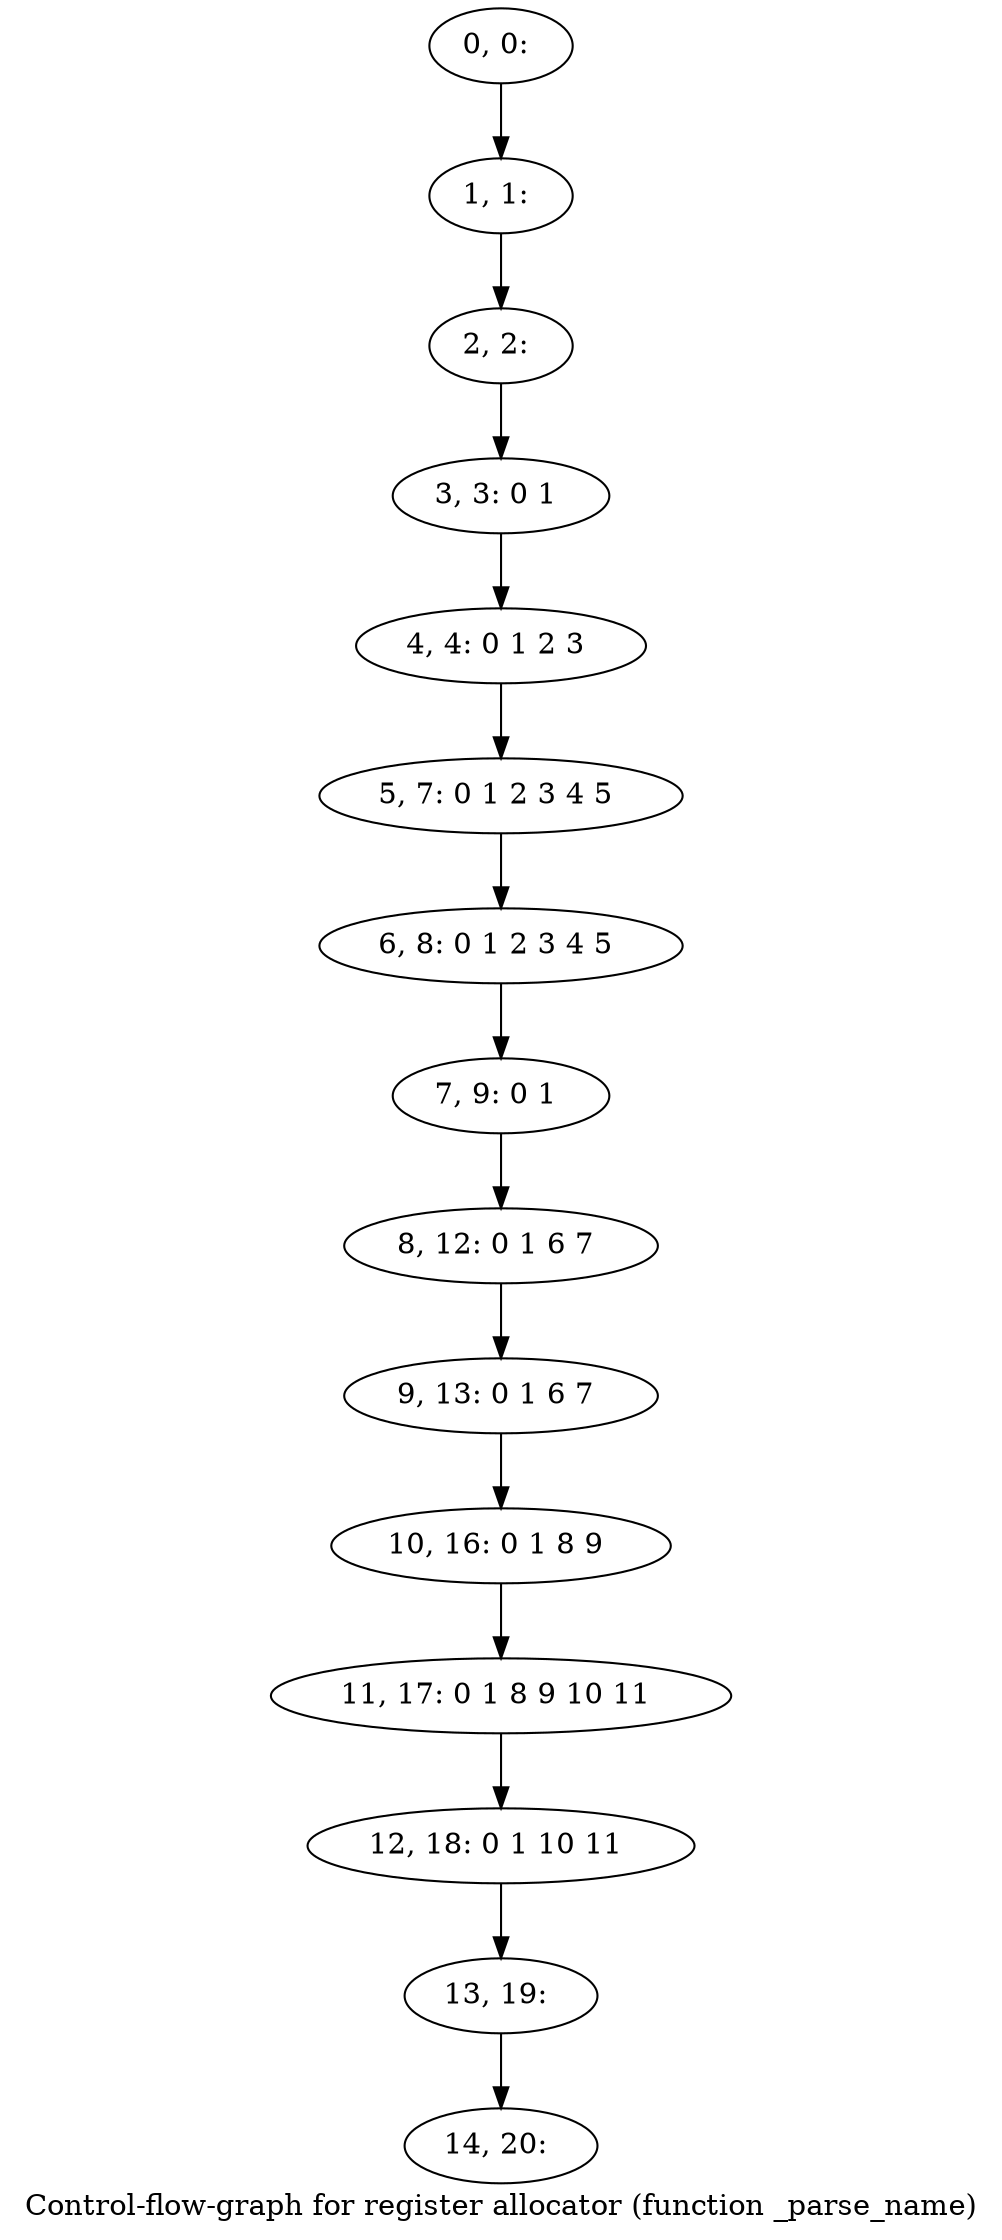digraph G {
graph [label="Control-flow-graph for register allocator (function _parse_name)"]
0[label="0, 0: "];
1[label="1, 1: "];
2[label="2, 2: "];
3[label="3, 3: 0 1 "];
4[label="4, 4: 0 1 2 3 "];
5[label="5, 7: 0 1 2 3 4 5 "];
6[label="6, 8: 0 1 2 3 4 5 "];
7[label="7, 9: 0 1 "];
8[label="8, 12: 0 1 6 7 "];
9[label="9, 13: 0 1 6 7 "];
10[label="10, 16: 0 1 8 9 "];
11[label="11, 17: 0 1 8 9 10 11 "];
12[label="12, 18: 0 1 10 11 "];
13[label="13, 19: "];
14[label="14, 20: "];
0->1 ;
1->2 ;
2->3 ;
3->4 ;
4->5 ;
5->6 ;
6->7 ;
7->8 ;
8->9 ;
9->10 ;
10->11 ;
11->12 ;
12->13 ;
13->14 ;
}
